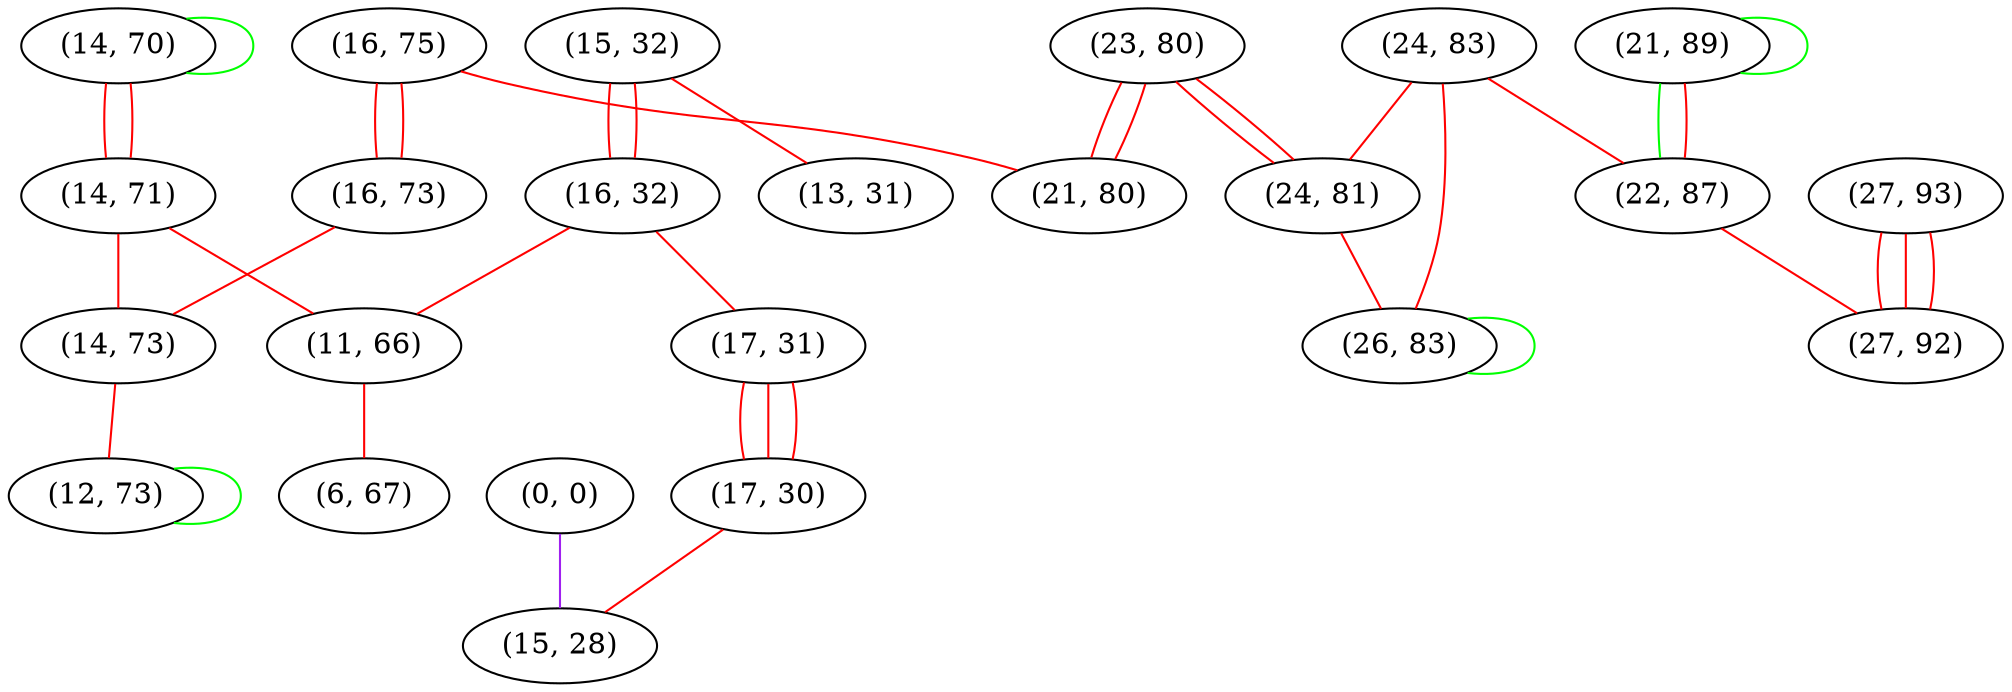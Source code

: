 graph "" {
"(16, 75)";
"(23, 80)";
"(15, 32)";
"(24, 83)";
"(14, 70)";
"(21, 89)";
"(14, 71)";
"(24, 81)";
"(16, 32)";
"(26, 83)";
"(0, 0)";
"(22, 87)";
"(16, 73)";
"(11, 66)";
"(17, 31)";
"(21, 80)";
"(14, 73)";
"(12, 73)";
"(27, 93)";
"(6, 67)";
"(17, 30)";
"(15, 28)";
"(13, 31)";
"(27, 92)";
"(16, 75)" -- "(16, 73)"  [color=red, key=0, weight=1];
"(16, 75)" -- "(16, 73)"  [color=red, key=1, weight=1];
"(16, 75)" -- "(21, 80)"  [color=red, key=0, weight=1];
"(23, 80)" -- "(24, 81)"  [color=red, key=0, weight=1];
"(23, 80)" -- "(24, 81)"  [color=red, key=1, weight=1];
"(23, 80)" -- "(21, 80)"  [color=red, key=0, weight=1];
"(23, 80)" -- "(21, 80)"  [color=red, key=1, weight=1];
"(15, 32)" -- "(16, 32)"  [color=red, key=0, weight=1];
"(15, 32)" -- "(16, 32)"  [color=red, key=1, weight=1];
"(15, 32)" -- "(13, 31)"  [color=red, key=0, weight=1];
"(24, 83)" -- "(24, 81)"  [color=red, key=0, weight=1];
"(24, 83)" -- "(26, 83)"  [color=red, key=0, weight=1];
"(24, 83)" -- "(22, 87)"  [color=red, key=0, weight=1];
"(14, 70)" -- "(14, 71)"  [color=red, key=0, weight=1];
"(14, 70)" -- "(14, 71)"  [color=red, key=1, weight=1];
"(14, 70)" -- "(14, 70)"  [color=green, key=0, weight=2];
"(21, 89)" -- "(21, 89)"  [color=green, key=0, weight=2];
"(21, 89)" -- "(22, 87)"  [color=green, key=0, weight=2];
"(21, 89)" -- "(22, 87)"  [color=red, key=1, weight=1];
"(14, 71)" -- "(11, 66)"  [color=red, key=0, weight=1];
"(14, 71)" -- "(14, 73)"  [color=red, key=0, weight=1];
"(24, 81)" -- "(26, 83)"  [color=red, key=0, weight=1];
"(16, 32)" -- "(11, 66)"  [color=red, key=0, weight=1];
"(16, 32)" -- "(17, 31)"  [color=red, key=0, weight=1];
"(26, 83)" -- "(26, 83)"  [color=green, key=0, weight=2];
"(0, 0)" -- "(15, 28)"  [color=purple, key=0, weight=4];
"(22, 87)" -- "(27, 92)"  [color=red, key=0, weight=1];
"(16, 73)" -- "(14, 73)"  [color=red, key=0, weight=1];
"(11, 66)" -- "(6, 67)"  [color=red, key=0, weight=1];
"(17, 31)" -- "(17, 30)"  [color=red, key=0, weight=1];
"(17, 31)" -- "(17, 30)"  [color=red, key=1, weight=1];
"(17, 31)" -- "(17, 30)"  [color=red, key=2, weight=1];
"(14, 73)" -- "(12, 73)"  [color=red, key=0, weight=1];
"(12, 73)" -- "(12, 73)"  [color=green, key=0, weight=2];
"(27, 93)" -- "(27, 92)"  [color=red, key=0, weight=1];
"(27, 93)" -- "(27, 92)"  [color=red, key=1, weight=1];
"(27, 93)" -- "(27, 92)"  [color=red, key=2, weight=1];
"(17, 30)" -- "(15, 28)"  [color=red, key=0, weight=1];
}
